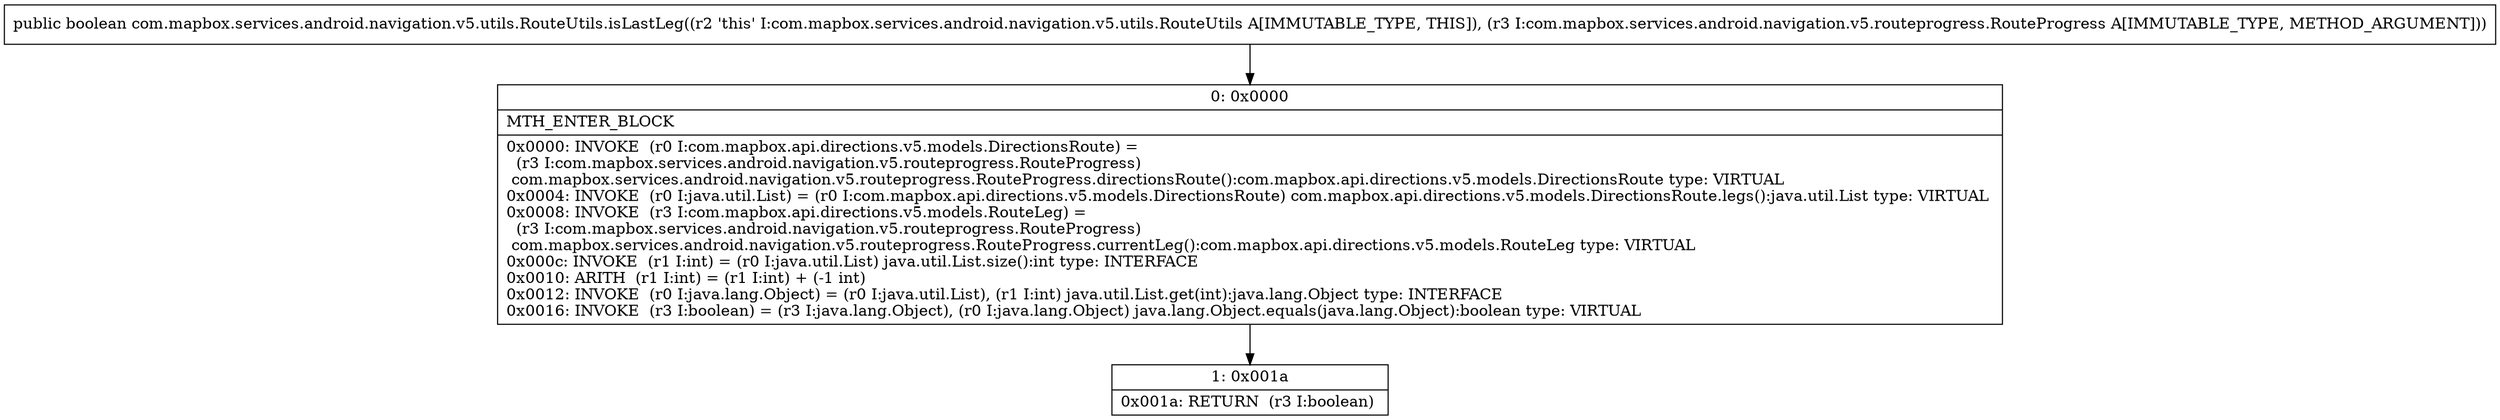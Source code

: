 digraph "CFG forcom.mapbox.services.android.navigation.v5.utils.RouteUtils.isLastLeg(Lcom\/mapbox\/services\/android\/navigation\/v5\/routeprogress\/RouteProgress;)Z" {
Node_0 [shape=record,label="{0\:\ 0x0000|MTH_ENTER_BLOCK\l|0x0000: INVOKE  (r0 I:com.mapbox.api.directions.v5.models.DirectionsRoute) = \l  (r3 I:com.mapbox.services.android.navigation.v5.routeprogress.RouteProgress)\l com.mapbox.services.android.navigation.v5.routeprogress.RouteProgress.directionsRoute():com.mapbox.api.directions.v5.models.DirectionsRoute type: VIRTUAL \l0x0004: INVOKE  (r0 I:java.util.List) = (r0 I:com.mapbox.api.directions.v5.models.DirectionsRoute) com.mapbox.api.directions.v5.models.DirectionsRoute.legs():java.util.List type: VIRTUAL \l0x0008: INVOKE  (r3 I:com.mapbox.api.directions.v5.models.RouteLeg) = \l  (r3 I:com.mapbox.services.android.navigation.v5.routeprogress.RouteProgress)\l com.mapbox.services.android.navigation.v5.routeprogress.RouteProgress.currentLeg():com.mapbox.api.directions.v5.models.RouteLeg type: VIRTUAL \l0x000c: INVOKE  (r1 I:int) = (r0 I:java.util.List) java.util.List.size():int type: INTERFACE \l0x0010: ARITH  (r1 I:int) = (r1 I:int) + (\-1 int) \l0x0012: INVOKE  (r0 I:java.lang.Object) = (r0 I:java.util.List), (r1 I:int) java.util.List.get(int):java.lang.Object type: INTERFACE \l0x0016: INVOKE  (r3 I:boolean) = (r3 I:java.lang.Object), (r0 I:java.lang.Object) java.lang.Object.equals(java.lang.Object):boolean type: VIRTUAL \l}"];
Node_1 [shape=record,label="{1\:\ 0x001a|0x001a: RETURN  (r3 I:boolean) \l}"];
MethodNode[shape=record,label="{public boolean com.mapbox.services.android.navigation.v5.utils.RouteUtils.isLastLeg((r2 'this' I:com.mapbox.services.android.navigation.v5.utils.RouteUtils A[IMMUTABLE_TYPE, THIS]), (r3 I:com.mapbox.services.android.navigation.v5.routeprogress.RouteProgress A[IMMUTABLE_TYPE, METHOD_ARGUMENT])) }"];
MethodNode -> Node_0;
Node_0 -> Node_1;
}

